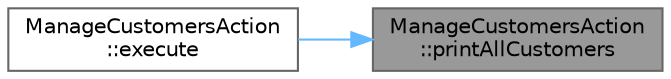 digraph "ManageCustomersAction::printAllCustomers"
{
 // LATEX_PDF_SIZE
  bgcolor="transparent";
  edge [fontname=Helvetica,fontsize=10,labelfontname=Helvetica,labelfontsize=10];
  node [fontname=Helvetica,fontsize=10,shape=box,height=0.2,width=0.4];
  rankdir="RL";
  Node1 [id="Node000001",label="ManageCustomersAction\l::printAllCustomers",height=0.2,width=0.4,color="gray40", fillcolor="grey60", style="filled", fontcolor="black",tooltip="In ra danh sách tất cả khách hàng trong hệ thống. Phương thức này sẽ lấy danh sách khách hàng từ Cust..."];
  Node1 -> Node2 [id="edge1_Node000001_Node000002",dir="back",color="steelblue1",style="solid",tooltip=" "];
  Node2 [id="Node000002",label="ManageCustomersAction\l::execute",height=0.2,width=0.4,color="grey40", fillcolor="white", style="filled",URL="$class_manage_customers_action.html#ae13d71ec451cf01bc6d8d7b81ff45225",tooltip="Ghi đè phương thức execute để thực hiện việc quản lý khách hàng. Phương thức này sẽ hiển thị menu quả..."];
}
